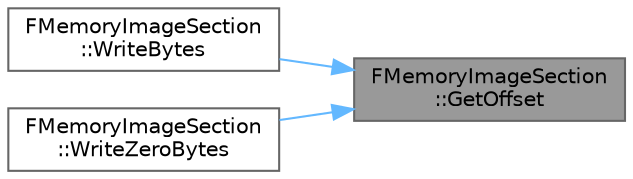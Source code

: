 digraph "FMemoryImageSection::GetOffset"
{
 // INTERACTIVE_SVG=YES
 // LATEX_PDF_SIZE
  bgcolor="transparent";
  edge [fontname=Helvetica,fontsize=10,labelfontname=Helvetica,labelfontsize=10];
  node [fontname=Helvetica,fontsize=10,shape=box,height=0.2,width=0.4];
  rankdir="RL";
  Node1 [id="Node000001",label="FMemoryImageSection\l::GetOffset",height=0.2,width=0.4,color="gray40", fillcolor="grey60", style="filled", fontcolor="black",tooltip=" "];
  Node1 -> Node2 [id="edge1_Node000001_Node000002",dir="back",color="steelblue1",style="solid",tooltip=" "];
  Node2 [id="Node000002",label="FMemoryImageSection\l::WriteBytes",height=0.2,width=0.4,color="grey40", fillcolor="white", style="filled",URL="$d8/dee/classFMemoryImageSection.html#a989aae6a901b7d0cb2781aca799961f6",tooltip=" "];
  Node1 -> Node3 [id="edge2_Node000001_Node000003",dir="back",color="steelblue1",style="solid",tooltip=" "];
  Node3 [id="Node000003",label="FMemoryImageSection\l::WriteZeroBytes",height=0.2,width=0.4,color="grey40", fillcolor="white", style="filled",URL="$d8/dee/classFMemoryImageSection.html#a6a75cf4375fa8480efd299e24a2b0ef4",tooltip=" "];
}
